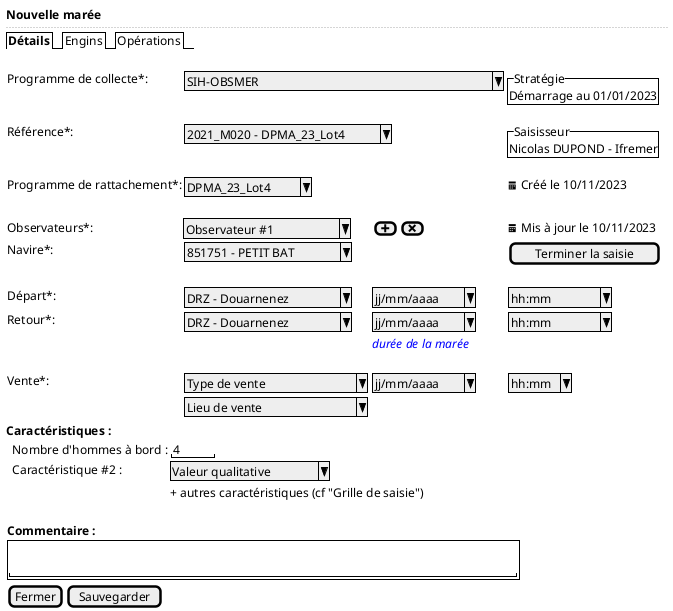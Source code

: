 @startsalt
{
  <b>Nouvelle marée
  ..
  {/ <b>Détails | Engins | Opérations }
  .
  {

      Programme de collecte*:    | { ^SIH-OBSMER                            ^ } | * {^"Stratégie"
Démarrage au 01/01/2023 }

      Référence*:  | { ^2021_M020 - DPMA_23_Lot4^ }  | * | {^"Saisisseur"
                                                                                                                   Nicolas DUPOND - Ifremer  } |.

      Programme de rattachement*: | { ^ DPMA_23_Lot4 ^ } |  . | <&calendar> Créé le 10/11/2023
      .
      Observateurs*:            | ^ Observateur #1    ^ | { [<&plus>] | [<&x>] } | <&calendar> Mis à jour le 10/11/2023

      Navire*:                   | { ^851751 - PETIT BAT ^ } | * | [Terminer la saisie]
      .
      Départ*:     | { ^DRZ - Douarnenez   ^ } | { ^ jj/mm/aaaa^ } | { ^ hh:mm     ^ } | .


      Retour*:     | { ^DRZ - Douarnenez   ^ }  | { ^ jj/mm/aaaa^ } | { ^ hh:mm     ^ } | .
      . | . | <i><color:blue>durée de la marée |
      .
      .
      Vente*:     | { ^Type de vente        ^ } | { ^ jj/mm/aaaa^ } | { ^ hh:mm^ } | .
      .          { ^Lieu de vente        ^ }

  }

  <b>Caractéristiques :

  {
      . |Nombre d'hommes à bord : | " 4   "
      . |Caractéristique #2 : | ^Valeur qualitative^
      . |. | + autres caractéristiques (cf "Grille de saisie")
      . |.
  }

  {
     <b>Commentaire :

     {+ .
        "                                                               "
     }
  }

  { [Fermer] | [Sauvegarder] }
}
@endsalt

